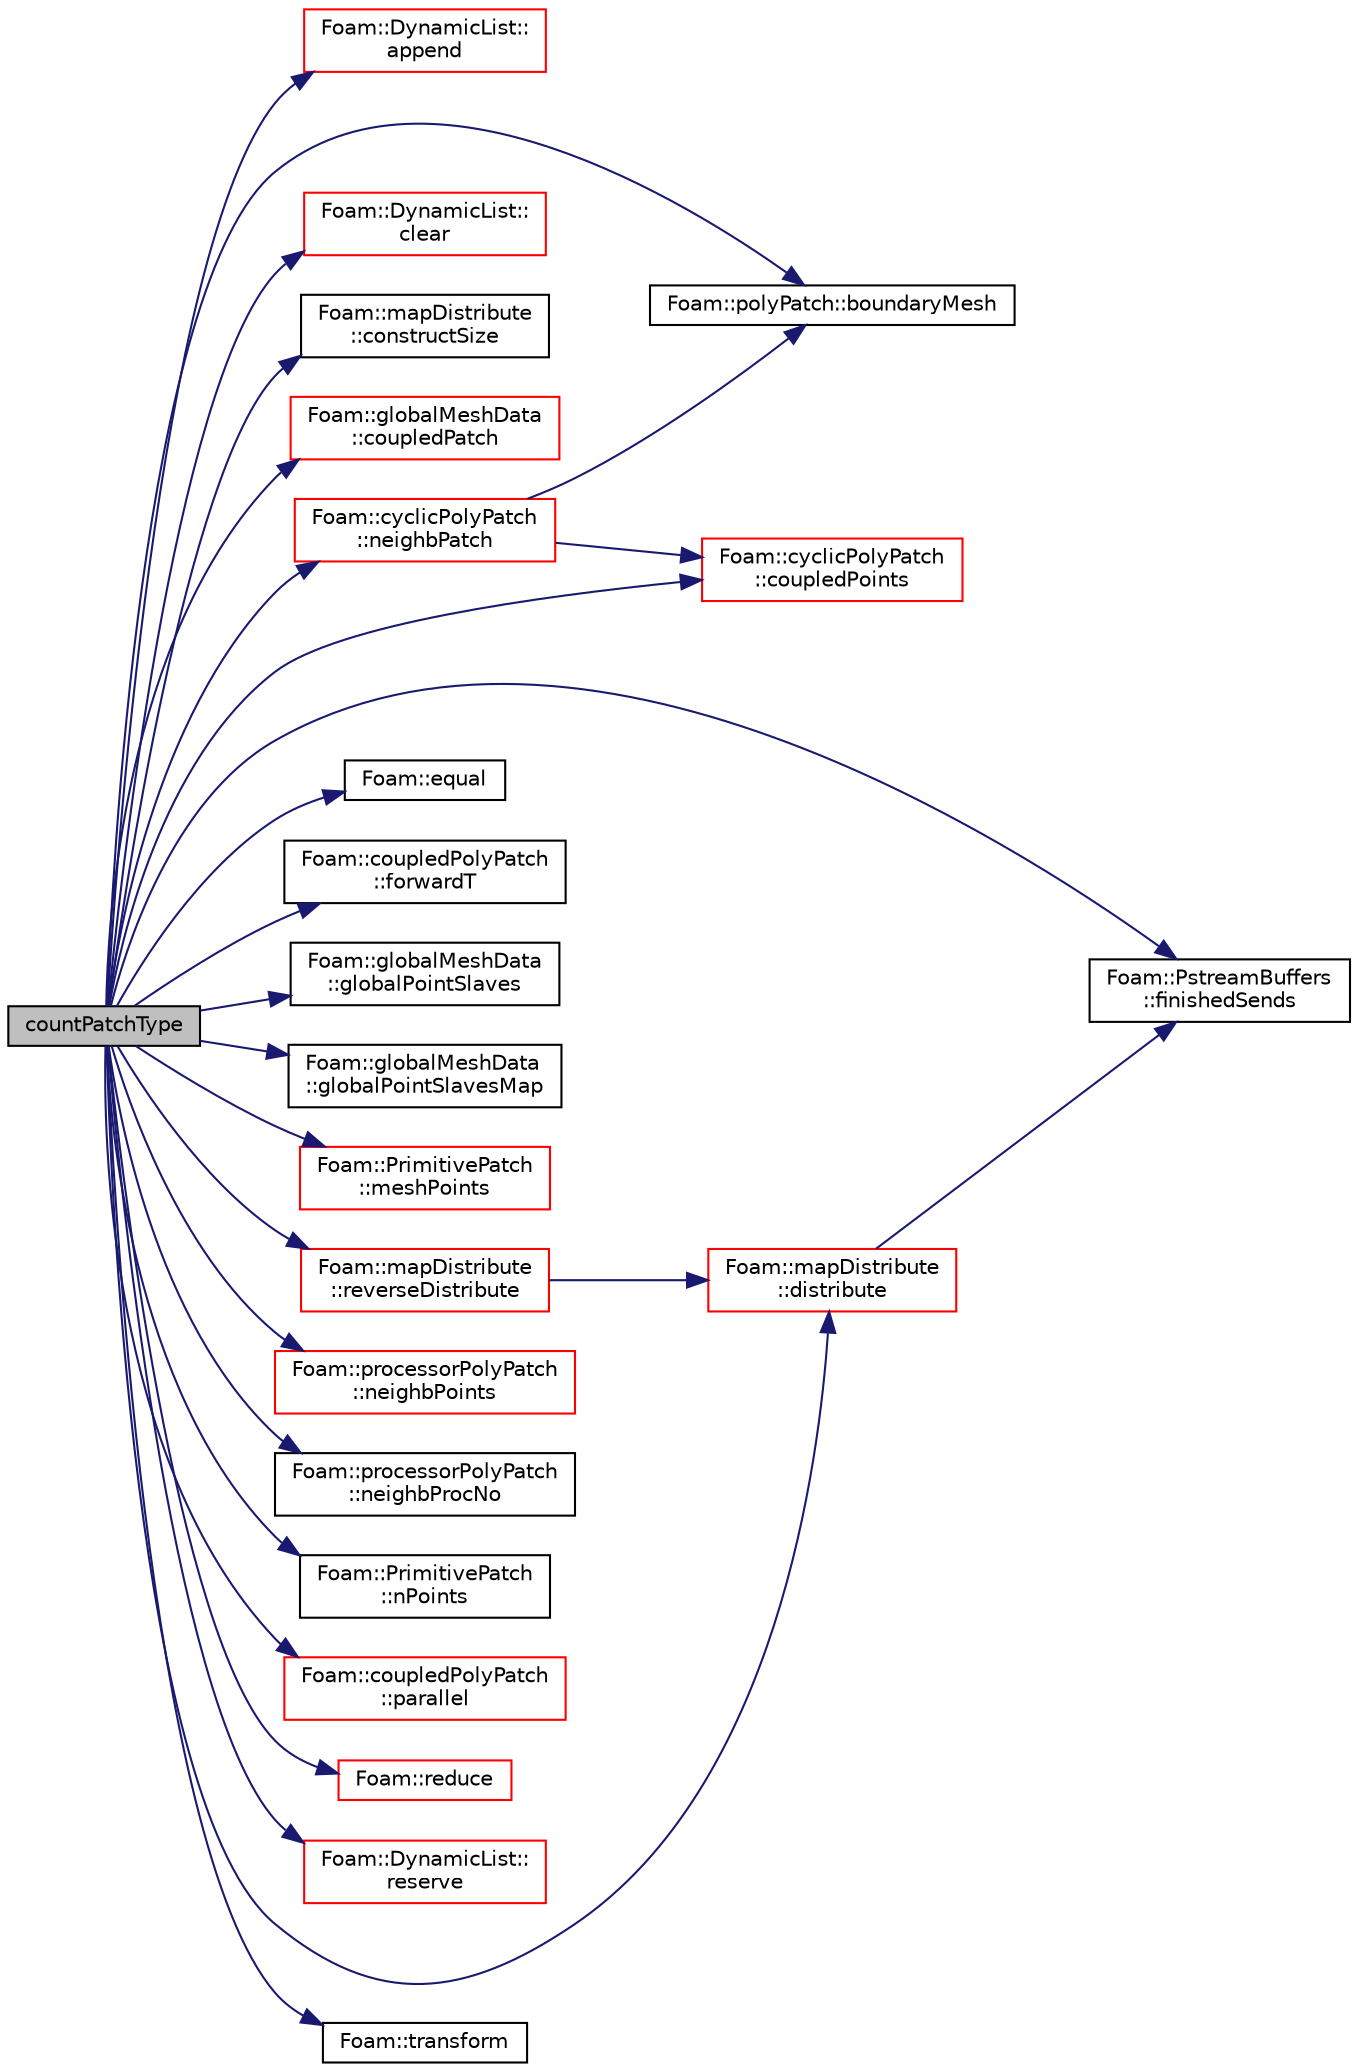 digraph "countPatchType"
{
  bgcolor="transparent";
  edge [fontname="Helvetica",fontsize="10",labelfontname="Helvetica",labelfontsize="10"];
  node [fontname="Helvetica",fontsize="10",shape=record];
  rankdir="LR";
  Node1 [label="countPatchType",height=0.2,width=0.4,color="black", fillcolor="grey75", style="filled", fontcolor="black"];
  Node1 -> Node2 [color="midnightblue",fontsize="10",style="solid",fontname="Helvetica"];
  Node2 [label="Foam::DynamicList::\lappend",height=0.2,width=0.4,color="red",URL="$a00604.html#a7b67b42af715604376ad63a681dee6d8",tooltip="Append an element at the end of the list. "];
  Node1 -> Node3 [color="midnightblue",fontsize="10",style="solid",fontname="Helvetica"];
  Node3 [label="Foam::polyPatch::boundaryMesh",height=0.2,width=0.4,color="black",URL="$a01939.html#a967e2a9a4a6da59154f932595447adc9",tooltip="Return boundaryMesh reference. "];
  Node1 -> Node4 [color="midnightblue",fontsize="10",style="solid",fontname="Helvetica"];
  Node4 [label="Foam::DynamicList::\lclear",height=0.2,width=0.4,color="red",URL="$a00604.html#ac8bb3912a3ce86b15842e79d0b421204",tooltip="Clear the addressed list, i.e. set the size to zero. "];
  Node1 -> Node5 [color="midnightblue",fontsize="10",style="solid",fontname="Helvetica"];
  Node5 [label="Foam::mapDistribute\l::constructSize",height=0.2,width=0.4,color="black",URL="$a01405.html#a31e35cc37553bf187f244f12f1ad9c37",tooltip="Constructed data size. "];
  Node1 -> Node6 [color="midnightblue",fontsize="10",style="solid",fontname="Helvetica"];
  Node6 [label="Foam::globalMeshData\l::coupledPatch",height=0.2,width=0.4,color="red",URL="$a00935.html#afbcae5ee9ab7ebe172d3809f611d745d",tooltip="Return patch of all coupled faces. "];
  Node1 -> Node7 [color="midnightblue",fontsize="10",style="solid",fontname="Helvetica"];
  Node7 [label="Foam::cyclicPolyPatch\l::coupledPoints",height=0.2,width=0.4,color="red",URL="$a00485.html#a022d7b47b3f88e0a33b8f8022bb22473",tooltip="Return connected points (from patch local to neighbour patch local) "];
  Node1 -> Node8 [color="midnightblue",fontsize="10",style="solid",fontname="Helvetica"];
  Node8 [label="Foam::mapDistribute\l::distribute",height=0.2,width=0.4,color="red",URL="$a01405.html#a33e0f8481eb68bf011731ec98e8f7c65",tooltip="Distribute data. Note:schedule only used for Pstream::scheduled. "];
  Node8 -> Node9 [color="midnightblue",fontsize="10",style="solid",fontname="Helvetica"];
  Node9 [label="Foam::PstreamBuffers\l::finishedSends",height=0.2,width=0.4,color="black",URL="$a02022.html#a9a9e71480e6b0d1b6d8ef3450eb576ce",tooltip="Mark all sends as having been done. This will start receives. "];
  Node1 -> Node10 [color="midnightblue",fontsize="10",style="solid",fontname="Helvetica"];
  Node10 [label="Foam::equal",height=0.2,width=0.4,color="black",URL="$a10758.html#a0ed9ee813cd2f52f84744f4b69b370f3"];
  Node1 -> Node9 [color="midnightblue",fontsize="10",style="solid",fontname="Helvetica"];
  Node1 -> Node11 [color="midnightblue",fontsize="10",style="solid",fontname="Helvetica"];
  Node11 [label="Foam::coupledPolyPatch\l::forwardT",height=0.2,width=0.4,color="black",URL="$a00423.html#a187f3034c3ee57e3abbcf469b39819b9",tooltip="Return face transformation tensor. "];
  Node1 -> Node12 [color="midnightblue",fontsize="10",style="solid",fontname="Helvetica"];
  Node12 [label="Foam::globalMeshData\l::globalPointSlaves",height=0.2,width=0.4,color="black",URL="$a00935.html#a46e0f83a5e64f815d61733c92c275f89"];
  Node1 -> Node13 [color="midnightblue",fontsize="10",style="solid",fontname="Helvetica"];
  Node13 [label="Foam::globalMeshData\l::globalPointSlavesMap",height=0.2,width=0.4,color="black",URL="$a00935.html#ac273c239bfa0b6bf0c37ece116ce813e"];
  Node1 -> Node14 [color="midnightblue",fontsize="10",style="solid",fontname="Helvetica"];
  Node14 [label="Foam::PrimitivePatch\l::meshPoints",height=0.2,width=0.4,color="red",URL="$a01976.html#ae4935f85c38392518565dd7c666e3caf",tooltip="Return labelList of mesh points in patch. They are constructed. "];
  Node1 -> Node15 [color="midnightblue",fontsize="10",style="solid",fontname="Helvetica"];
  Node15 [label="Foam::cyclicPolyPatch\l::neighbPatch",height=0.2,width=0.4,color="red",URL="$a00485.html#a49d80ca28e191e7195db3ec436dea127"];
  Node15 -> Node3 [color="midnightblue",fontsize="10",style="solid",fontname="Helvetica"];
  Node15 -> Node7 [color="midnightblue",fontsize="10",style="solid",fontname="Helvetica"];
  Node1 -> Node16 [color="midnightblue",fontsize="10",style="solid",fontname="Helvetica"];
  Node16 [label="Foam::processorPolyPatch\l::neighbPoints",height=0.2,width=0.4,color="red",URL="$a02000.html#a0df4c2a277d7b4c5214d6d55ee242917",tooltip="Return neighbour point labels. WIP. "];
  Node1 -> Node17 [color="midnightblue",fontsize="10",style="solid",fontname="Helvetica"];
  Node17 [label="Foam::processorPolyPatch\l::neighbProcNo",height=0.2,width=0.4,color="black",URL="$a02000.html#a7537ca4bf823410f0135d5d18e24d6da",tooltip="Return neigbour processor number. "];
  Node1 -> Node18 [color="midnightblue",fontsize="10",style="solid",fontname="Helvetica"];
  Node18 [label="Foam::PrimitivePatch\l::nPoints",height=0.2,width=0.4,color="black",URL="$a01976.html#a9927abeba2c8506177084d644b6e573a",tooltip="Return number of points supporting patch faces. "];
  Node1 -> Node19 [color="midnightblue",fontsize="10",style="solid",fontname="Helvetica"];
  Node19 [label="Foam::coupledPolyPatch\l::parallel",height=0.2,width=0.4,color="red",URL="$a00423.html#a155cd0ed094eb1c75aba4cdb37be8c4d",tooltip="Are the cyclic planes parallel. "];
  Node1 -> Node20 [color="midnightblue",fontsize="10",style="solid",fontname="Helvetica"];
  Node20 [label="Foam::reduce",height=0.2,width=0.4,color="red",URL="$a10758.html#a7ffd6af4acc2eb9ba72ee296b5ecda23"];
  Node1 -> Node21 [color="midnightblue",fontsize="10",style="solid",fontname="Helvetica"];
  Node21 [label="Foam::DynamicList::\lreserve",height=0.2,width=0.4,color="red",URL="$a00604.html#a7294bcb6d8983466db362b4acf6e72ec",tooltip="Reserve allocation space for at least this size. "];
  Node1 -> Node22 [color="midnightblue",fontsize="10",style="solid",fontname="Helvetica"];
  Node22 [label="Foam::mapDistribute\l::reverseDistribute",height=0.2,width=0.4,color="red",URL="$a01405.html#ae5978ec7d5cfaaa710d2266027280062",tooltip="Reverse distribute data using default commsType. "];
  Node22 -> Node8 [color="midnightblue",fontsize="10",style="solid",fontname="Helvetica"];
  Node1 -> Node23 [color="midnightblue",fontsize="10",style="solid",fontname="Helvetica"];
  Node23 [label="Foam::transform",height=0.2,width=0.4,color="black",URL="$a10758.html#a919915170941701c1223291531ad010c"];
}
